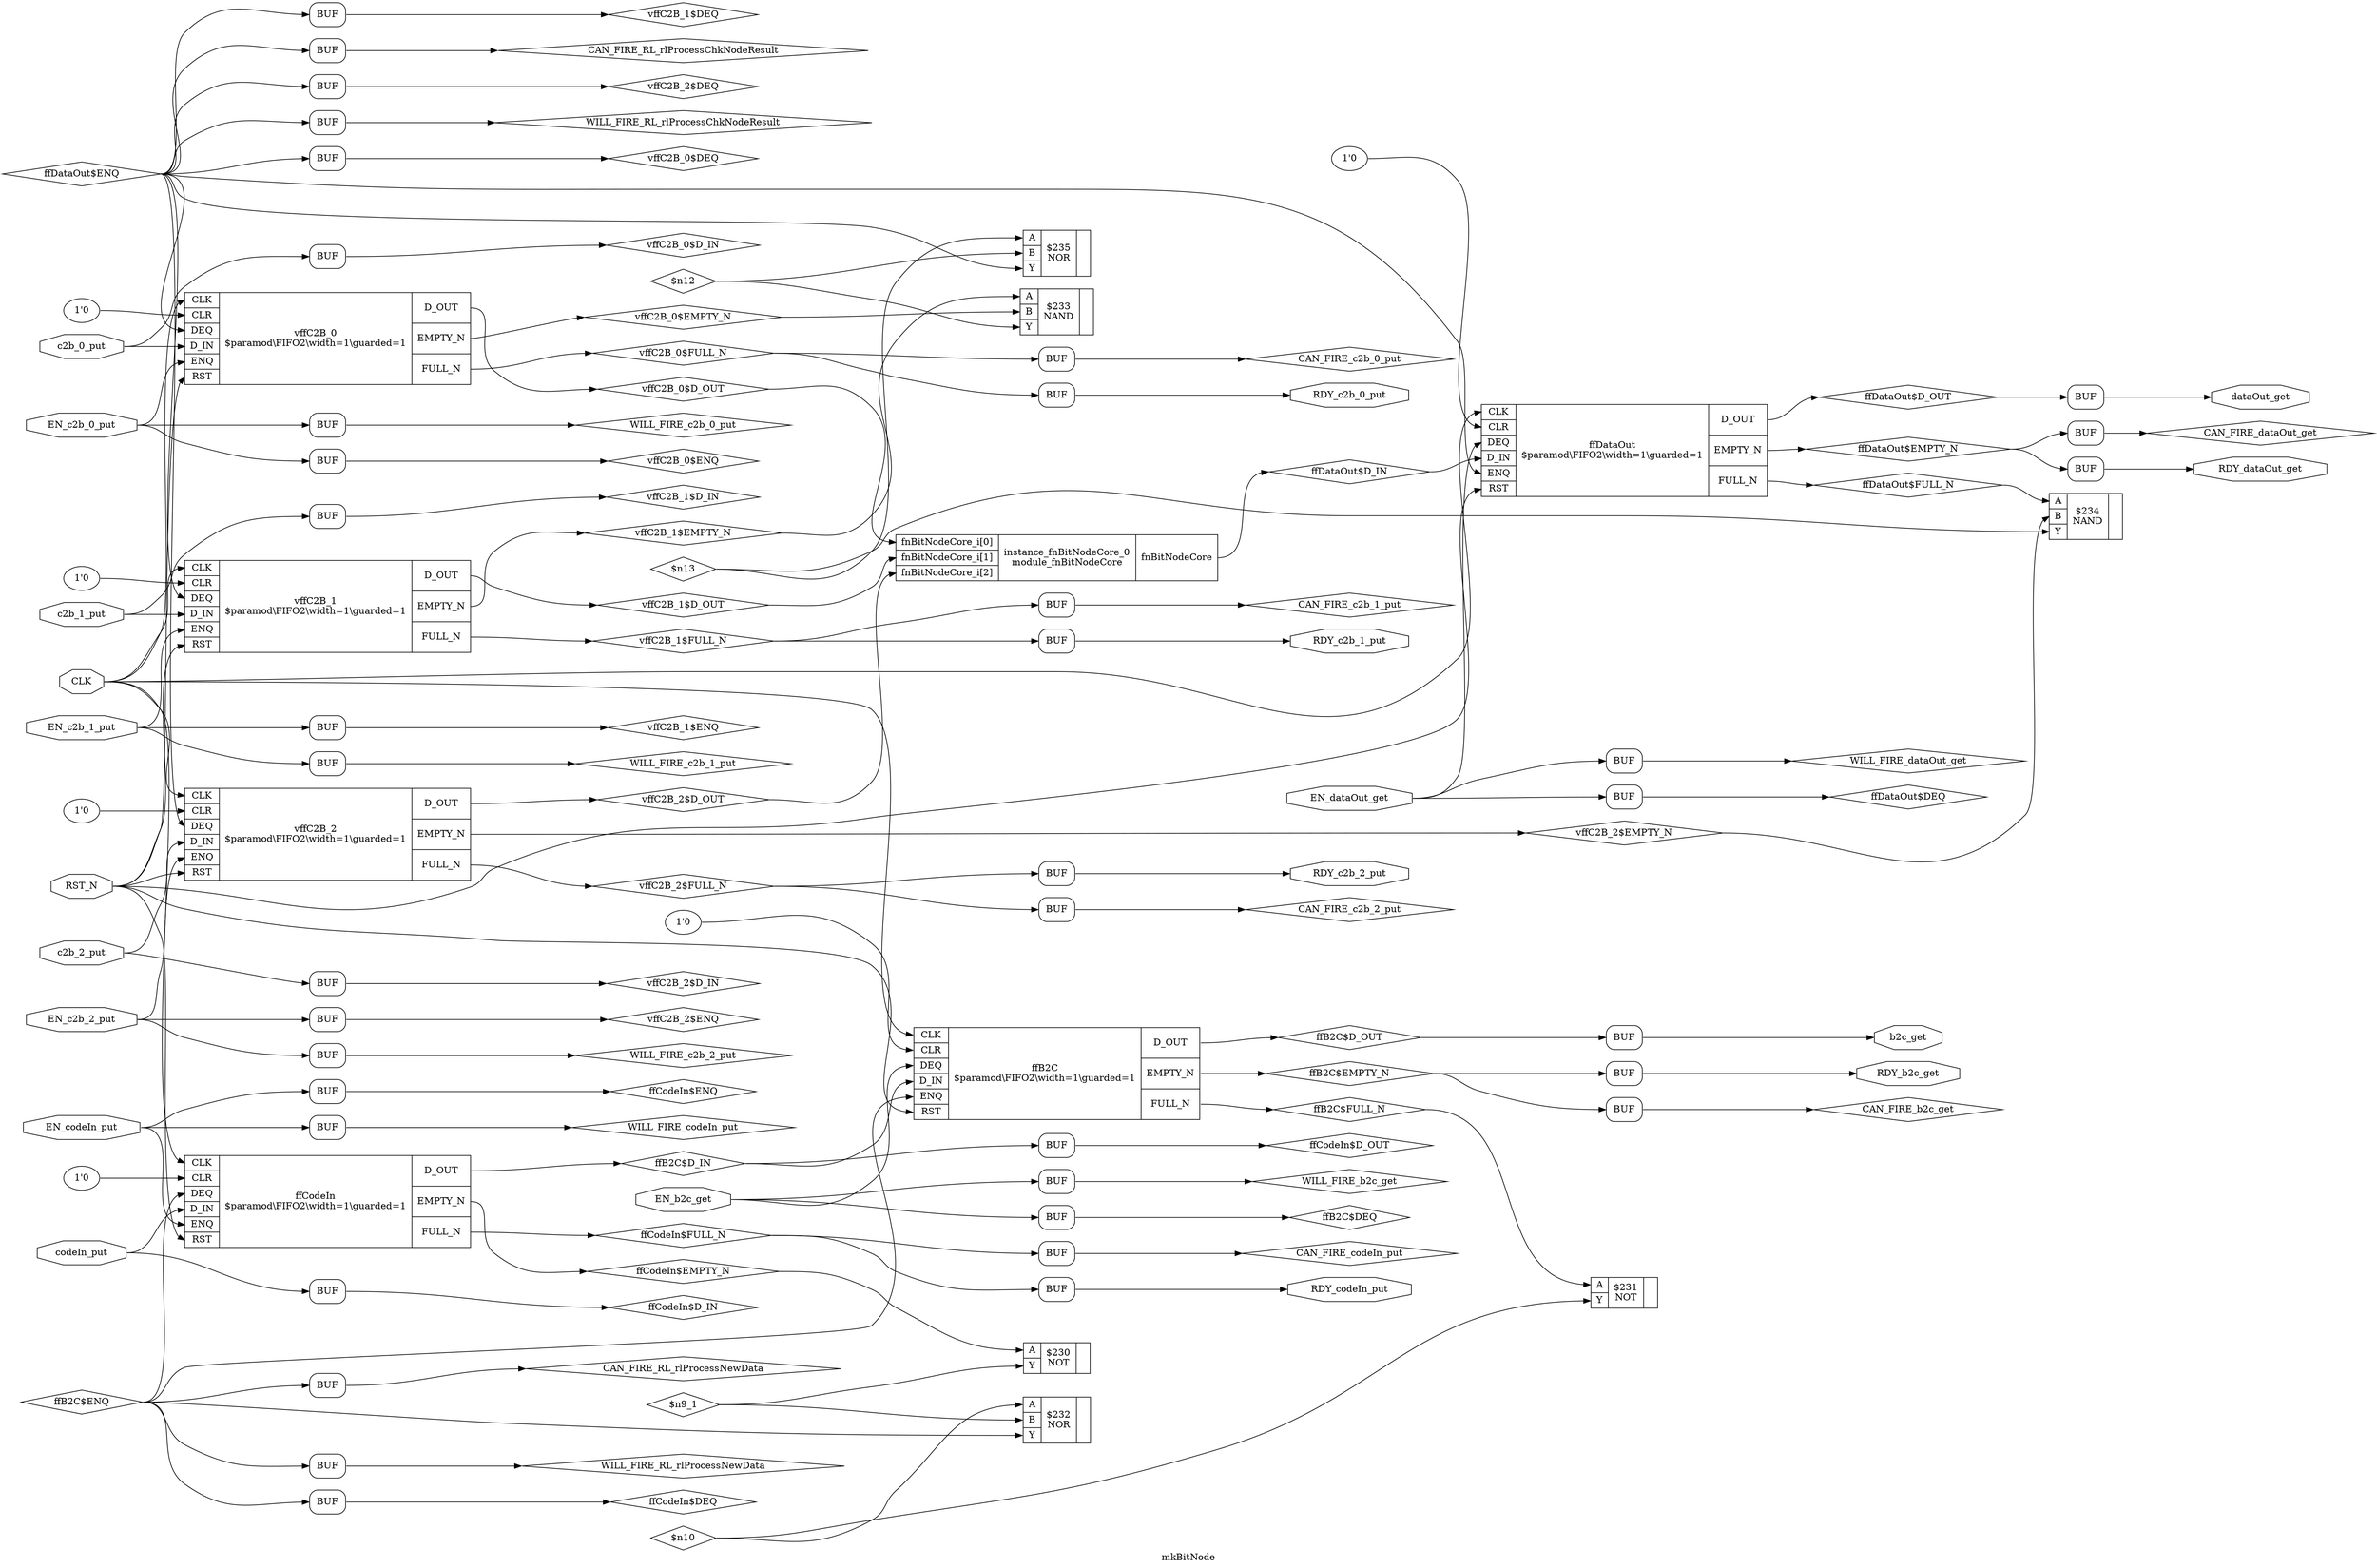 digraph "mkBitNode" {
label="mkBitNode";
rankdir="LR";
remincross=true;
n6 [ shape=diamond, label="CAN_FIRE_RL_rlProcessChkNodeResult", color="black", fontcolor="black" ];
n7 [ shape=diamond, label="CAN_FIRE_RL_rlProcessNewData", color="black", fontcolor="black" ];
n8 [ shape=diamond, label="CAN_FIRE_b2c_get", color="black", fontcolor="black" ];
n9 [ shape=diamond, label="CAN_FIRE_c2b_0_put", color="black", fontcolor="black" ];
n10 [ shape=diamond, label="CAN_FIRE_c2b_1_put", color="black", fontcolor="black" ];
n11 [ shape=diamond, label="CAN_FIRE_c2b_2_put", color="black", fontcolor="black" ];
n12 [ shape=diamond, label="CAN_FIRE_codeIn_put", color="black", fontcolor="black" ];
n13 [ shape=diamond, label="CAN_FIRE_dataOut_get", color="black", fontcolor="black" ];
n14 [ shape=octagon, label="CLK", color="black", fontcolor="black" ];
n15 [ shape=octagon, label="EN_b2c_get", color="black", fontcolor="black" ];
n16 [ shape=octagon, label="EN_c2b_0_put", color="black", fontcolor="black" ];
n17 [ shape=octagon, label="EN_c2b_1_put", color="black", fontcolor="black" ];
n18 [ shape=octagon, label="EN_c2b_2_put", color="black", fontcolor="black" ];
n19 [ shape=octagon, label="EN_codeIn_put", color="black", fontcolor="black" ];
n20 [ shape=octagon, label="EN_dataOut_get", color="black", fontcolor="black" ];
n21 [ shape=octagon, label="RDY_b2c_get", color="black", fontcolor="black" ];
n22 [ shape=octagon, label="RDY_c2b_0_put", color="black", fontcolor="black" ];
n23 [ shape=octagon, label="RDY_c2b_1_put", color="black", fontcolor="black" ];
n24 [ shape=octagon, label="RDY_c2b_2_put", color="black", fontcolor="black" ];
n25 [ shape=octagon, label="RDY_codeIn_put", color="black", fontcolor="black" ];
n26 [ shape=octagon, label="RDY_dataOut_get", color="black", fontcolor="black" ];
n27 [ shape=octagon, label="RST_N", color="black", fontcolor="black" ];
n28 [ shape=diamond, label="WILL_FIRE_RL_rlProcessChkNodeResult", color="black", fontcolor="black" ];
n29 [ shape=diamond, label="WILL_FIRE_RL_rlProcessNewData", color="black", fontcolor="black" ];
n30 [ shape=diamond, label="WILL_FIRE_b2c_get", color="black", fontcolor="black" ];
n31 [ shape=diamond, label="WILL_FIRE_c2b_0_put", color="black", fontcolor="black" ];
n32 [ shape=diamond, label="WILL_FIRE_c2b_1_put", color="black", fontcolor="black" ];
n33 [ shape=diamond, label="WILL_FIRE_c2b_2_put", color="black", fontcolor="black" ];
n34 [ shape=diamond, label="WILL_FIRE_codeIn_put", color="black", fontcolor="black" ];
n35 [ shape=diamond, label="WILL_FIRE_dataOut_get", color="black", fontcolor="black" ];
n36 [ shape=octagon, label="b2c_get", color="black", fontcolor="black" ];
n37 [ shape=octagon, label="c2b_0_put", color="black", fontcolor="black" ];
n38 [ shape=octagon, label="c2b_1_put", color="black", fontcolor="black" ];
n39 [ shape=octagon, label="c2b_2_put", color="black", fontcolor="black" ];
n40 [ shape=octagon, label="codeIn_put", color="black", fontcolor="black" ];
n41 [ shape=octagon, label="dataOut_get", color="black", fontcolor="black" ];
n42 [ shape=diamond, label="ffB2C$DEQ", color="black", fontcolor="black" ];
n43 [ shape=diamond, label="ffB2C$D_IN", color="black", fontcolor="black" ];
n44 [ shape=diamond, label="ffB2C$D_OUT", color="black", fontcolor="black" ];
n45 [ shape=diamond, label="ffB2C$EMPTY_N", color="black", fontcolor="black" ];
n46 [ shape=diamond, label="ffB2C$ENQ", color="black", fontcolor="black" ];
n47 [ shape=diamond, label="ffB2C$FULL_N", color="black", fontcolor="black" ];
n48 [ shape=diamond, label="ffCodeIn$DEQ", color="black", fontcolor="black" ];
n49 [ shape=diamond, label="ffCodeIn$D_IN", color="black", fontcolor="black" ];
n50 [ shape=diamond, label="ffCodeIn$D_OUT", color="black", fontcolor="black" ];
n51 [ shape=diamond, label="ffCodeIn$EMPTY_N", color="black", fontcolor="black" ];
n52 [ shape=diamond, label="ffCodeIn$ENQ", color="black", fontcolor="black" ];
n53 [ shape=diamond, label="ffCodeIn$FULL_N", color="black", fontcolor="black" ];
n54 [ shape=diamond, label="ffDataOut$DEQ", color="black", fontcolor="black" ];
n55 [ shape=diamond, label="ffDataOut$D_IN", color="black", fontcolor="black" ];
n56 [ shape=diamond, label="ffDataOut$D_OUT", color="black", fontcolor="black" ];
n57 [ shape=diamond, label="ffDataOut$EMPTY_N", color="black", fontcolor="black" ];
n58 [ shape=diamond, label="ffDataOut$ENQ", color="black", fontcolor="black" ];
n59 [ shape=diamond, label="ffDataOut$FULL_N", color="black", fontcolor="black" ];
n60 [ shape=diamond, label="vffC2B_0$DEQ", color="black", fontcolor="black" ];
n61 [ shape=diamond, label="vffC2B_0$D_IN", color="black", fontcolor="black" ];
n62 [ shape=diamond, label="vffC2B_0$D_OUT", color="black", fontcolor="black" ];
n63 [ shape=diamond, label="vffC2B_0$EMPTY_N", color="black", fontcolor="black" ];
n64 [ shape=diamond, label="vffC2B_0$ENQ", color="black", fontcolor="black" ];
n65 [ shape=diamond, label="vffC2B_0$FULL_N", color="black", fontcolor="black" ];
n66 [ shape=diamond, label="vffC2B_1$DEQ", color="black", fontcolor="black" ];
n67 [ shape=diamond, label="vffC2B_1$D_IN", color="black", fontcolor="black" ];
n68 [ shape=diamond, label="vffC2B_1$D_OUT", color="black", fontcolor="black" ];
n69 [ shape=diamond, label="vffC2B_1$EMPTY_N", color="black", fontcolor="black" ];
n70 [ shape=diamond, label="vffC2B_1$ENQ", color="black", fontcolor="black" ];
n71 [ shape=diamond, label="vffC2B_1$FULL_N", color="black", fontcolor="black" ];
n72 [ shape=diamond, label="vffC2B_2$DEQ", color="black", fontcolor="black" ];
n73 [ shape=diamond, label="vffC2B_2$D_IN", color="black", fontcolor="black" ];
n74 [ shape=diamond, label="vffC2B_2$D_OUT", color="black", fontcolor="black" ];
n75 [ shape=diamond, label="vffC2B_2$EMPTY_N", color="black", fontcolor="black" ];
n76 [ shape=diamond, label="vffC2B_2$ENQ", color="black", fontcolor="black" ];
n77 [ shape=diamond, label="vffC2B_2$FULL_N", color="black", fontcolor="black" ];
c80 [ shape=record, label="{{<p78> A|<p79> Y}|$230\nNOT|{}}" ];
c81 [ shape=record, label="{{<p78> A|<p79> Y}|$231\nNOT|{}}" ];
c83 [ shape=record, label="{{<p78> A|<p82> B|<p79> Y}|$232\nNOR|{}}" ];
c84 [ shape=record, label="{{<p78> A|<p82> B|<p79> Y}|$233\nNAND|{}}" ];
c85 [ shape=record, label="{{<p78> A|<p82> B|<p79> Y}|$234\nNAND|{}}" ];
c86 [ shape=record, label="{{<p78> A|<p82> B|<p79> Y}|$235\nNOR|{}}" ];
v0 [ label="1'0" ];
c95 [ shape=record, label="{{<p14> CLK|<p87> CLR|<p88> DEQ|<p89> D_IN|<p90> ENQ|<p91> RST}|ffB2C\n$paramod\\FIFO2\\width=1\\guarded=1|{<p92> D_OUT|<p93> EMPTY_N|<p94> FULL_N}}" ];
v1 [ label="1'0" ];
c96 [ shape=record, label="{{<p14> CLK|<p87> CLR|<p88> DEQ|<p89> D_IN|<p90> ENQ|<p91> RST}|ffCodeIn\n$paramod\\FIFO2\\width=1\\guarded=1|{<p92> D_OUT|<p93> EMPTY_N|<p94> FULL_N}}" ];
v2 [ label="1'0" ];
c97 [ shape=record, label="{{<p14> CLK|<p87> CLR|<p88> DEQ|<p89> D_IN|<p90> ENQ|<p91> RST}|ffDataOut\n$paramod\\FIFO2\\width=1\\guarded=1|{<p92> D_OUT|<p93> EMPTY_N|<p94> FULL_N}}" ];
c102 [ shape=record, label="{{<p98> fnBitNodeCore_i[0]|<p99> fnBitNodeCore_i[1]|<p100> fnBitNodeCore_i[2]}|instance_fnBitNodeCore_0\nmodule_fnBitNodeCore|{<p101> fnBitNodeCore}}" ];
v3 [ label="1'0" ];
c103 [ shape=record, label="{{<p14> CLK|<p87> CLR|<p88> DEQ|<p89> D_IN|<p90> ENQ|<p91> RST}|vffC2B_0\n$paramod\\FIFO2\\width=1\\guarded=1|{<p92> D_OUT|<p93> EMPTY_N|<p94> FULL_N}}" ];
v4 [ label="1'0" ];
c104 [ shape=record, label="{{<p14> CLK|<p87> CLR|<p88> DEQ|<p89> D_IN|<p90> ENQ|<p91> RST}|vffC2B_1\n$paramod\\FIFO2\\width=1\\guarded=1|{<p92> D_OUT|<p93> EMPTY_N|<p94> FULL_N}}" ];
v5 [ label="1'0" ];
c105 [ shape=record, label="{{<p14> CLK|<p87> CLR|<p88> DEQ|<p89> D_IN|<p90> ENQ|<p91> RST}|vffC2B_2\n$paramod\\FIFO2\\width=1\\guarded=1|{<p92> D_OUT|<p93> EMPTY_N|<p94> FULL_N}}" ];
x6 [shape=box, style=rounded, label="BUF"];
x7 [shape=box, style=rounded, label="BUF"];
x8 [shape=box, style=rounded, label="BUF"];
x9 [shape=box, style=rounded, label="BUF"];
x10 [shape=box, style=rounded, label="BUF"];
x11 [shape=box, style=rounded, label="BUF"];
x12 [shape=box, style=rounded, label="BUF"];
x13 [shape=box, style=rounded, label="BUF"];
x14 [shape=box, style=rounded, label="BUF"];
x15 [shape=box, style=rounded, label="BUF"];
x16 [shape=box, style=rounded, label="BUF"];
x17 [shape=box, style=rounded, label="BUF"];
x18 [shape=box, style=rounded, label="BUF"];
x19 [shape=box, style=rounded, label="BUF"];
x20 [shape=box, style=rounded, label="BUF"];
x21 [shape=box, style=rounded, label="BUF"];
x22 [shape=box, style=rounded, label="BUF"];
x23 [shape=box, style=rounded, label="BUF"];
x24 [shape=box, style=rounded, label="BUF"];
x25 [shape=box, style=rounded, label="BUF"];
x26 [shape=box, style=rounded, label="BUF"];
x27 [shape=box, style=rounded, label="BUF"];
x28 [shape=box, style=rounded, label="BUF"];
x29 [shape=box, style=rounded, label="BUF"];
x30 [shape=box, style=rounded, label="BUF"];
x31 [shape=box, style=rounded, label="BUF"];
x32 [shape=box, style=rounded, label="BUF"];
x33 [shape=box, style=rounded, label="BUF"];
x34 [shape=box, style=rounded, label="BUF"];
x35 [shape=box, style=rounded, label="BUF"];
x36 [shape=box, style=rounded, label="BUF"];
x37 [shape=box, style=rounded, label="BUF"];
x38 [shape=box, style=rounded, label="BUF"];
x39 [shape=box, style=rounded, label="BUF"];
x40 [shape=box, style=rounded, label="BUF"];
x41 [shape=box, style=rounded, label="BUF"];
x42 [shape=box, style=rounded, label="BUF"];
x43 [shape=box, style=rounded, label="BUF"];
x44 [shape=box, style=rounded, label="BUF"];
x10:e:e -> n10:w [color="black", label=""];
x11:e:e -> n11:w [color="black", label=""];
x12:e:e -> n12:w [color="black", label=""];
x13:e:e -> n13:w [color="black", label=""];
n14:e -> c103:p14:w [color="black", label=""];
n14:e -> c104:p14:w [color="black", label=""];
n14:e -> c105:p14:w [color="black", label=""];
n14:e -> c95:p14:w [color="black", label=""];
n14:e -> c96:p14:w [color="black", label=""];
n14:e -> c97:p14:w [color="black", label=""];
n15:e -> c95:p88:w [color="black", label=""];
n15:e -> x22:w:w [color="black", label=""];
n15:e -> x30:w:w [color="black", label=""];
n16:e -> c103:p90:w [color="black", label=""];
n16:e -> x23:w:w [color="black", label=""];
n16:e -> x38:w:w [color="black", label=""];
n17:e -> c104:p90:w [color="black", label=""];
n17:e -> x24:w:w [color="black", label=""];
n17:e -> x41:w:w [color="black", label=""];
n18:e -> c105:p90:w [color="black", label=""];
n18:e -> x25:w:w [color="black", label=""];
n18:e -> x44:w:w [color="black", label=""];
n19:e -> c96:p90:w [color="black", label=""];
n19:e -> x26:w:w [color="black", label=""];
n19:e -> x34:w:w [color="black", label=""];
n2 [ shape=diamond, label="$n10" ];
n2:e -> c81:p79:w [color="black", label=""];
n2:e -> c83:p78:w [color="black", label=""];
n20:e -> c97:p88:w [color="black", label=""];
n20:e -> x27:w:w [color="black", label=""];
n20:e -> x35:w:w [color="black", label=""];
x14:e:e -> n21:w [color="black", label=""];
x15:e:e -> n22:w [color="black", label=""];
x16:e:e -> n23:w [color="black", label=""];
x17:e:e -> n24:w [color="black", label=""];
x18:e:e -> n25:w [color="black", label=""];
x19:e:e -> n26:w [color="black", label=""];
n27:e -> c103:p91:w [color="black", label=""];
n27:e -> c104:p91:w [color="black", label=""];
n27:e -> c105:p91:w [color="black", label=""];
n27:e -> c95:p91:w [color="black", label=""];
n27:e -> c96:p91:w [color="black", label=""];
n27:e -> c97:p91:w [color="black", label=""];
x20:e:e -> n28:w [color="black", label=""];
x21:e:e -> n29:w [color="black", label=""];
n3 [ shape=diamond, label="$n12" ];
n3:e -> c84:p79:w [color="black", label=""];
n3:e -> c86:p82:w [color="black", label=""];
x22:e:e -> n30:w [color="black", label=""];
x23:e:e -> n31:w [color="black", label=""];
x24:e:e -> n32:w [color="black", label=""];
x25:e:e -> n33:w [color="black", label=""];
x26:e:e -> n34:w [color="black", label=""];
x27:e:e -> n35:w [color="black", label=""];
x28:e:e -> n36:w [color="black", label=""];
n37:e -> c103:p89:w [color="black", label=""];
n37:e -> x37:w:w [color="black", label=""];
n38:e -> c104:p89:w [color="black", label=""];
n38:e -> x40:w:w [color="black", label=""];
n39:e -> c105:p89:w [color="black", label=""];
n39:e -> x43:w:w [color="black", label=""];
n4 [ shape=diamond, label="$n13" ];
n4:e -> c85:p79:w [color="black", label=""];
n4:e -> c86:p78:w [color="black", label=""];
n40:e -> c96:p89:w [color="black", label=""];
n40:e -> x32:w:w [color="black", label=""];
x29:e:e -> n41:w [color="black", label=""];
x30:e:e -> n42:w [color="black", label=""];
c96:p92:e -> n43:w [color="black", label=""];
n43:e -> c95:p89:w [color="black", label=""];
n43:e -> x33:w:w [color="black", label=""];
c95:p92:e -> n44:w [color="black", label=""];
n44:e -> x28:w:w [color="black", label=""];
c95:p93:e -> n45:w [color="black", label=""];
n45:e -> x14:w:w [color="black", label=""];
n45:e -> x8:w:w [color="black", label=""];
n46:e -> c83:p79:w [color="black", label=""];
n46:e -> c95:p90:w [color="black", label=""];
n46:e -> c96:p88:w [color="black", label=""];
n46:e -> x21:w:w [color="black", label=""];
n46:e -> x31:w:w [color="black", label=""];
n46:e -> x7:w:w [color="black", label=""];
c95:p94:e -> n47:w [color="black", label=""];
n47:e -> c81:p78:w [color="black", label=""];
x31:e:e -> n48:w [color="black", label=""];
x32:e:e -> n49:w [color="black", label=""];
n5 [ shape=diamond, label="$n9_1" ];
n5:e -> c80:p79:w [color="black", label=""];
n5:e -> c83:p82:w [color="black", label=""];
x33:e:e -> n50:w [color="black", label=""];
c96:p93:e -> n51:w [color="black", label=""];
n51:e -> c80:p78:w [color="black", label=""];
x34:e:e -> n52:w [color="black", label=""];
c96:p94:e -> n53:w [color="black", label=""];
n53:e -> x12:w:w [color="black", label=""];
n53:e -> x18:w:w [color="black", label=""];
x35:e:e -> n54:w [color="black", label=""];
c102:p101:e -> n55:w [color="black", label=""];
n55:e -> c97:p89:w [color="black", label=""];
c97:p92:e -> n56:w [color="black", label=""];
n56:e -> x29:w:w [color="black", label=""];
c97:p93:e -> n57:w [color="black", label=""];
n57:e -> x13:w:w [color="black", label=""];
n57:e -> x19:w:w [color="black", label=""];
n58:e -> c103:p88:w [color="black", label=""];
n58:e -> c104:p88:w [color="black", label=""];
n58:e -> c105:p88:w [color="black", label=""];
n58:e -> c86:p79:w [color="black", label=""];
n58:e -> c97:p90:w [color="black", label=""];
n58:e -> x20:w:w [color="black", label=""];
n58:e -> x36:w:w [color="black", label=""];
n58:e -> x39:w:w [color="black", label=""];
n58:e -> x42:w:w [color="black", label=""];
n58:e -> x6:w:w [color="black", label=""];
c97:p94:e -> n59:w [color="black", label=""];
n59:e -> c85:p78:w [color="black", label=""];
x6:e:e -> n6:w [color="black", label=""];
x36:e:e -> n60:w [color="black", label=""];
x37:e:e -> n61:w [color="black", label=""];
c103:p92:e -> n62:w [color="black", label=""];
n62:e -> c102:p98:w [color="black", label=""];
c103:p93:e -> n63:w [color="black", label=""];
n63:e -> c84:p82:w [color="black", label=""];
x38:e:e -> n64:w [color="black", label=""];
c103:p94:e -> n65:w [color="black", label=""];
n65:e -> x15:w:w [color="black", label=""];
n65:e -> x9:w:w [color="black", label=""];
x39:e:e -> n66:w [color="black", label=""];
x40:e:e -> n67:w [color="black", label=""];
c104:p92:e -> n68:w [color="black", label=""];
n68:e -> c102:p99:w [color="black", label=""];
c104:p93:e -> n69:w [color="black", label=""];
n69:e -> c84:p78:w [color="black", label=""];
x7:e:e -> n7:w [color="black", label=""];
x41:e:e -> n70:w [color="black", label=""];
c104:p94:e -> n71:w [color="black", label=""];
n71:e -> x10:w:w [color="black", label=""];
n71:e -> x16:w:w [color="black", label=""];
x42:e:e -> n72:w [color="black", label=""];
x43:e:e -> n73:w [color="black", label=""];
c105:p92:e -> n74:w [color="black", label=""];
n74:e -> c102:p100:w [color="black", label=""];
c105:p93:e -> n75:w [color="black", label=""];
n75:e -> c85:p82:w [color="black", label=""];
x44:e:e -> n76:w [color="black", label=""];
c105:p94:e -> n77:w [color="black", label=""];
n77:e -> x11:w:w [color="black", label=""];
n77:e -> x17:w:w [color="black", label=""];
x8:e:e -> n8:w [color="black", label=""];
x9:e:e -> n9:w [color="black", label=""];
v0:e -> c95:p87:w [color="black", label=""];
v1:e -> c96:p87:w [color="black", label=""];
v2:e -> c97:p87:w [color="black", label=""];
v3:e -> c103:p87:w [color="black", label=""];
v4:e -> c104:p87:w [color="black", label=""];
v5:e -> c105:p87:w [color="black", label=""];
}
